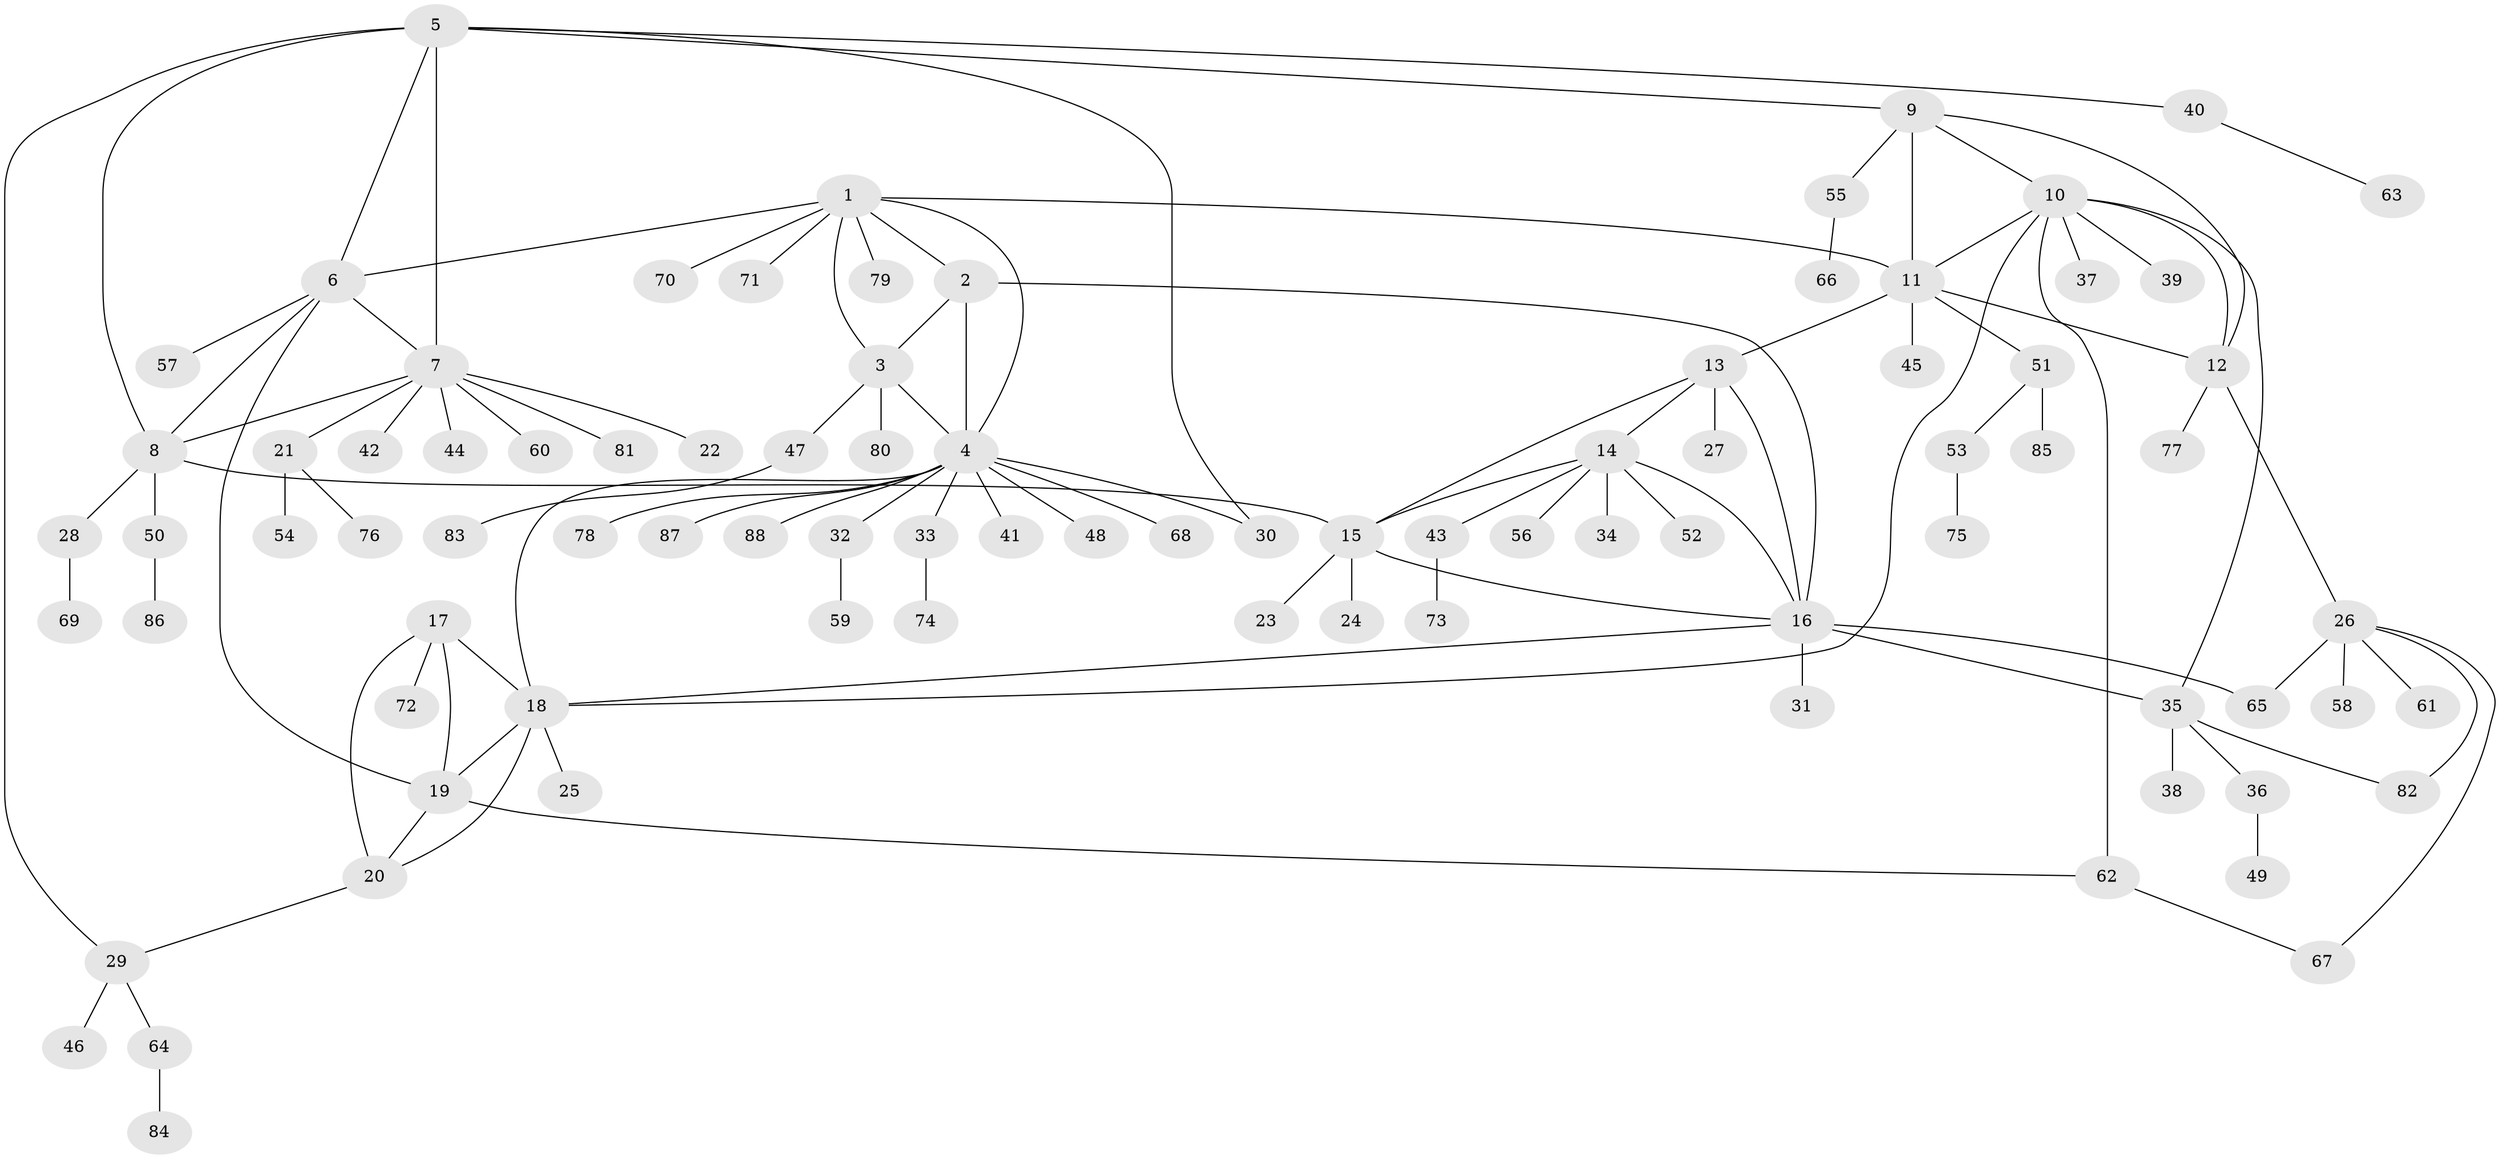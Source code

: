 // coarse degree distribution, {6: 0.03333333333333333, 5: 0.08333333333333333, 11: 0.016666666666666666, 9: 0.016666666666666666, 7: 0.03333333333333333, 8: 0.016666666666666666, 4: 0.05, 12: 0.016666666666666666, 2: 0.08333333333333333, 1: 0.6166666666666667, 3: 0.03333333333333333}
// Generated by graph-tools (version 1.1) at 2025/52/02/27/25 19:52:18]
// undirected, 88 vertices, 115 edges
graph export_dot {
graph [start="1"]
  node [color=gray90,style=filled];
  1;
  2;
  3;
  4;
  5;
  6;
  7;
  8;
  9;
  10;
  11;
  12;
  13;
  14;
  15;
  16;
  17;
  18;
  19;
  20;
  21;
  22;
  23;
  24;
  25;
  26;
  27;
  28;
  29;
  30;
  31;
  32;
  33;
  34;
  35;
  36;
  37;
  38;
  39;
  40;
  41;
  42;
  43;
  44;
  45;
  46;
  47;
  48;
  49;
  50;
  51;
  52;
  53;
  54;
  55;
  56;
  57;
  58;
  59;
  60;
  61;
  62;
  63;
  64;
  65;
  66;
  67;
  68;
  69;
  70;
  71;
  72;
  73;
  74;
  75;
  76;
  77;
  78;
  79;
  80;
  81;
  82;
  83;
  84;
  85;
  86;
  87;
  88;
  1 -- 2;
  1 -- 3;
  1 -- 4;
  1 -- 6;
  1 -- 11;
  1 -- 70;
  1 -- 71;
  1 -- 79;
  2 -- 3;
  2 -- 4;
  2 -- 16;
  3 -- 4;
  3 -- 47;
  3 -- 80;
  4 -- 18;
  4 -- 30;
  4 -- 32;
  4 -- 33;
  4 -- 41;
  4 -- 48;
  4 -- 68;
  4 -- 78;
  4 -- 87;
  4 -- 88;
  5 -- 6;
  5 -- 7;
  5 -- 8;
  5 -- 9;
  5 -- 29;
  5 -- 30;
  5 -- 40;
  6 -- 7;
  6 -- 8;
  6 -- 19;
  6 -- 57;
  7 -- 8;
  7 -- 21;
  7 -- 22;
  7 -- 42;
  7 -- 44;
  7 -- 60;
  7 -- 81;
  8 -- 15;
  8 -- 28;
  8 -- 50;
  9 -- 10;
  9 -- 11;
  9 -- 12;
  9 -- 55;
  10 -- 11;
  10 -- 12;
  10 -- 18;
  10 -- 35;
  10 -- 37;
  10 -- 39;
  10 -- 62;
  11 -- 12;
  11 -- 13;
  11 -- 45;
  11 -- 51;
  12 -- 26;
  12 -- 77;
  13 -- 14;
  13 -- 15;
  13 -- 16;
  13 -- 27;
  14 -- 15;
  14 -- 16;
  14 -- 34;
  14 -- 43;
  14 -- 52;
  14 -- 56;
  15 -- 16;
  15 -- 23;
  15 -- 24;
  16 -- 18;
  16 -- 31;
  16 -- 35;
  16 -- 65;
  17 -- 18;
  17 -- 19;
  17 -- 20;
  17 -- 72;
  18 -- 19;
  18 -- 20;
  18 -- 25;
  19 -- 20;
  19 -- 62;
  20 -- 29;
  21 -- 54;
  21 -- 76;
  26 -- 58;
  26 -- 61;
  26 -- 65;
  26 -- 67;
  26 -- 82;
  28 -- 69;
  29 -- 46;
  29 -- 64;
  32 -- 59;
  33 -- 74;
  35 -- 36;
  35 -- 38;
  35 -- 82;
  36 -- 49;
  40 -- 63;
  43 -- 73;
  47 -- 83;
  50 -- 86;
  51 -- 53;
  51 -- 85;
  53 -- 75;
  55 -- 66;
  62 -- 67;
  64 -- 84;
}
